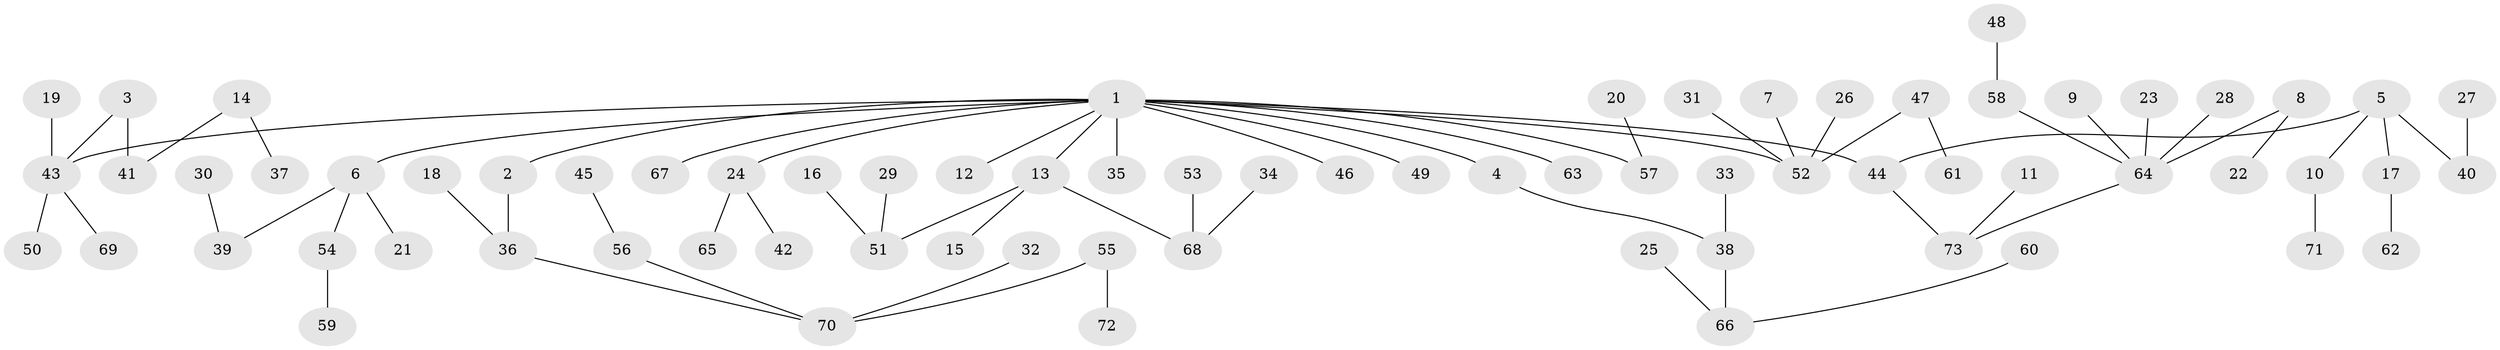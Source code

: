 // original degree distribution, {8: 0.013793103448275862, 3: 0.1103448275862069, 5: 0.006896551724137931, 2: 0.2206896551724138, 6: 0.013793103448275862, 4: 0.0896551724137931, 7: 0.013793103448275862, 1: 0.5310344827586206}
// Generated by graph-tools (version 1.1) at 2025/26/03/09/25 03:26:26]
// undirected, 73 vertices, 72 edges
graph export_dot {
graph [start="1"]
  node [color=gray90,style=filled];
  1;
  2;
  3;
  4;
  5;
  6;
  7;
  8;
  9;
  10;
  11;
  12;
  13;
  14;
  15;
  16;
  17;
  18;
  19;
  20;
  21;
  22;
  23;
  24;
  25;
  26;
  27;
  28;
  29;
  30;
  31;
  32;
  33;
  34;
  35;
  36;
  37;
  38;
  39;
  40;
  41;
  42;
  43;
  44;
  45;
  46;
  47;
  48;
  49;
  50;
  51;
  52;
  53;
  54;
  55;
  56;
  57;
  58;
  59;
  60;
  61;
  62;
  63;
  64;
  65;
  66;
  67;
  68;
  69;
  70;
  71;
  72;
  73;
  1 -- 2 [weight=1.0];
  1 -- 4 [weight=1.0];
  1 -- 6 [weight=1.0];
  1 -- 12 [weight=1.0];
  1 -- 13 [weight=1.0];
  1 -- 24 [weight=1.0];
  1 -- 35 [weight=1.0];
  1 -- 43 [weight=1.0];
  1 -- 44 [weight=1.0];
  1 -- 46 [weight=1.0];
  1 -- 49 [weight=1.0];
  1 -- 52 [weight=1.0];
  1 -- 57 [weight=1.0];
  1 -- 63 [weight=1.0];
  1 -- 67 [weight=1.0];
  2 -- 36 [weight=1.0];
  3 -- 41 [weight=1.0];
  3 -- 43 [weight=1.0];
  4 -- 38 [weight=1.0];
  5 -- 10 [weight=1.0];
  5 -- 17 [weight=1.0];
  5 -- 40 [weight=1.0];
  5 -- 44 [weight=1.0];
  6 -- 21 [weight=1.0];
  6 -- 39 [weight=1.0];
  6 -- 54 [weight=1.0];
  7 -- 52 [weight=1.0];
  8 -- 22 [weight=1.0];
  8 -- 64 [weight=1.0];
  9 -- 64 [weight=1.0];
  10 -- 71 [weight=1.0];
  11 -- 73 [weight=1.0];
  13 -- 15 [weight=1.0];
  13 -- 51 [weight=1.0];
  13 -- 68 [weight=1.0];
  14 -- 37 [weight=1.0];
  14 -- 41 [weight=1.0];
  16 -- 51 [weight=1.0];
  17 -- 62 [weight=1.0];
  18 -- 36 [weight=1.0];
  19 -- 43 [weight=1.0];
  20 -- 57 [weight=1.0];
  23 -- 64 [weight=1.0];
  24 -- 42 [weight=1.0];
  24 -- 65 [weight=1.0];
  25 -- 66 [weight=1.0];
  26 -- 52 [weight=1.0];
  27 -- 40 [weight=1.0];
  28 -- 64 [weight=1.0];
  29 -- 51 [weight=1.0];
  30 -- 39 [weight=1.0];
  31 -- 52 [weight=1.0];
  32 -- 70 [weight=1.0];
  33 -- 38 [weight=1.0];
  34 -- 68 [weight=1.0];
  36 -- 70 [weight=1.0];
  38 -- 66 [weight=1.0];
  43 -- 50 [weight=1.0];
  43 -- 69 [weight=1.0];
  44 -- 73 [weight=1.0];
  45 -- 56 [weight=1.0];
  47 -- 52 [weight=1.0];
  47 -- 61 [weight=1.0];
  48 -- 58 [weight=1.0];
  53 -- 68 [weight=1.0];
  54 -- 59 [weight=1.0];
  55 -- 70 [weight=1.0];
  55 -- 72 [weight=1.0];
  56 -- 70 [weight=1.0];
  58 -- 64 [weight=1.0];
  60 -- 66 [weight=1.0];
  64 -- 73 [weight=1.0];
}
